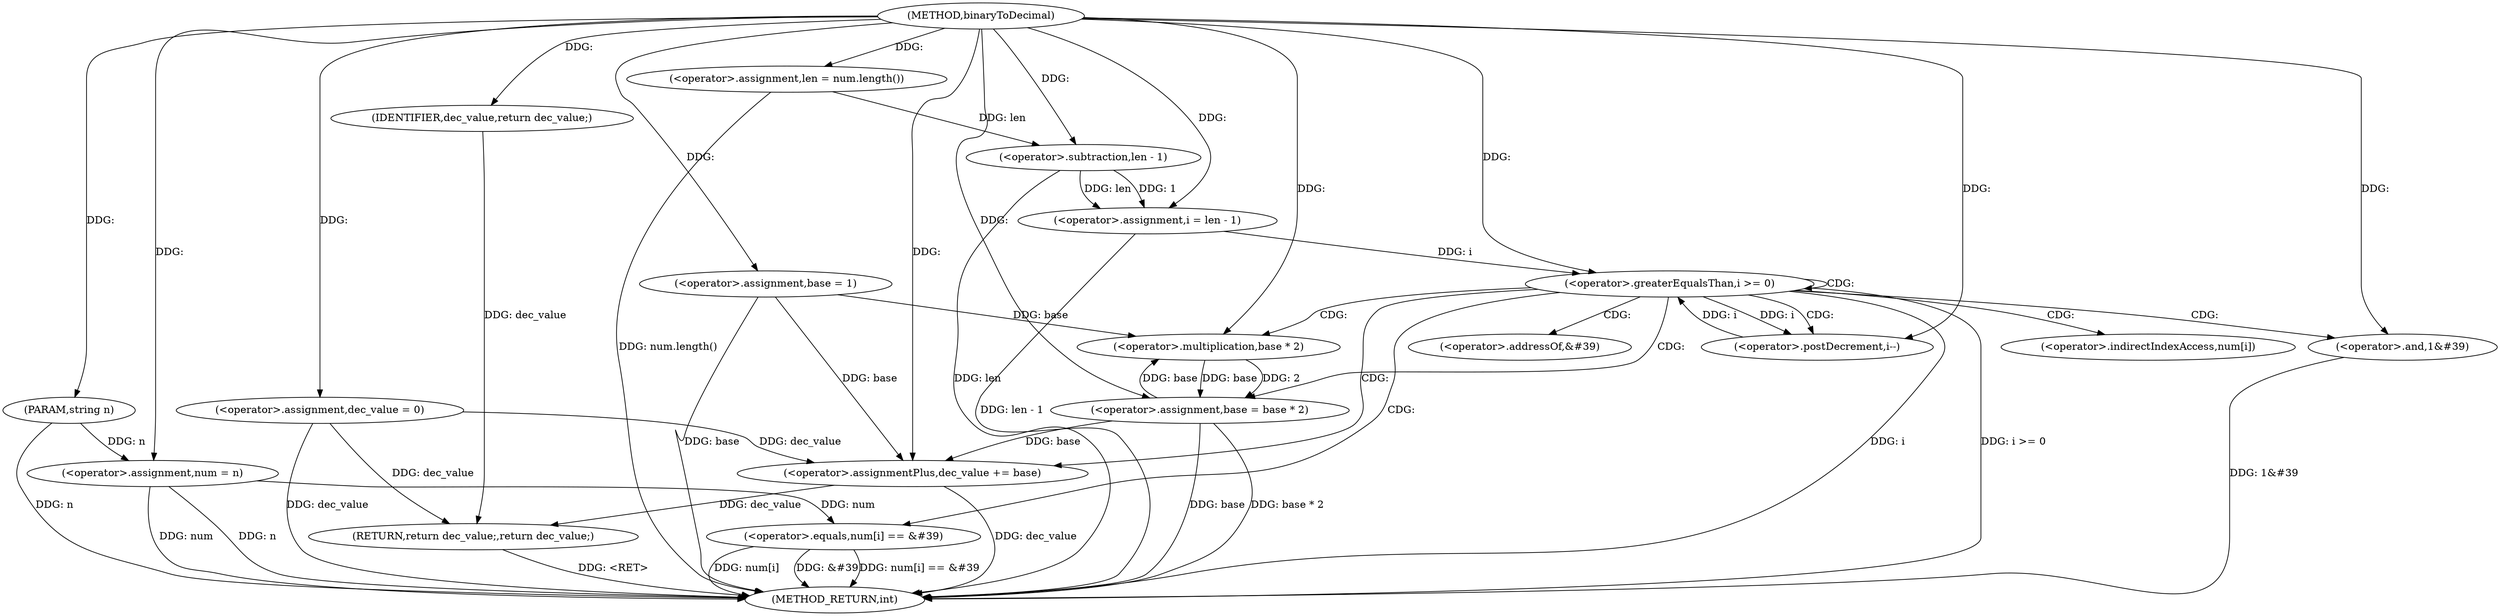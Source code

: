 digraph "binaryToDecimal" {  
"1000212" [label = "(METHOD,binaryToDecimal)" ]
"1000263" [label = "(METHOD_RETURN,int)" ]
"1000213" [label = "(PARAM,string n)" ]
"1000216" [label = "(<operator>.assignment,num = n)" ]
"1000220" [label = "(<operator>.assignment,dec_value = 0)" ]
"1000224" [label = "(<operator>.assignment,base = 1)" ]
"1000228" [label = "(<operator>.assignment,len = num.length())" ]
"1000261" [label = "(RETURN,return dec_value;,return dec_value;)" ]
"1000233" [label = "(<operator>.assignment,i = len - 1)" ]
"1000238" [label = "(<operator>.greaterEqualsThan,i >= 0)" ]
"1000241" [label = "(<operator>.postDecrement,i--)" ]
"1000262" [label = "(IDENTIFIER,dec_value,return dec_value;)" ]
"1000244" [label = "(<operator>.equals,num[i] == &#39)" ]
"1000250" [label = "(<operator>.and,1&#39)" ]
"1000253" [label = "(<operator>.assignmentPlus,dec_value += base)" ]
"1000256" [label = "(<operator>.assignment,base = base * 2)" ]
"1000235" [label = "(<operator>.subtraction,len - 1)" ]
"1000258" [label = "(<operator>.multiplication,base * 2)" ]
"1000245" [label = "(<operator>.indirectIndexAccess,num[i])" ]
"1000248" [label = "(<operator>.addressOf,&#39)" ]
  "1000261" -> "1000263"  [ label = "DDG: <RET>"] 
  "1000213" -> "1000263"  [ label = "DDG: n"] 
  "1000216" -> "1000263"  [ label = "DDG: num"] 
  "1000216" -> "1000263"  [ label = "DDG: n"] 
  "1000220" -> "1000263"  [ label = "DDG: dec_value"] 
  "1000224" -> "1000263"  [ label = "DDG: base"] 
  "1000228" -> "1000263"  [ label = "DDG: num.length()"] 
  "1000235" -> "1000263"  [ label = "DDG: len"] 
  "1000233" -> "1000263"  [ label = "DDG: len - 1"] 
  "1000238" -> "1000263"  [ label = "DDG: i"] 
  "1000238" -> "1000263"  [ label = "DDG: i >= 0"] 
  "1000244" -> "1000263"  [ label = "DDG: num[i]"] 
  "1000244" -> "1000263"  [ label = "DDG: &#39"] 
  "1000244" -> "1000263"  [ label = "DDG: num[i] == &#39"] 
  "1000250" -> "1000263"  [ label = "DDG: 1&#39"] 
  "1000253" -> "1000263"  [ label = "DDG: dec_value"] 
  "1000256" -> "1000263"  [ label = "DDG: base"] 
  "1000256" -> "1000263"  [ label = "DDG: base * 2"] 
  "1000212" -> "1000213"  [ label = "DDG: "] 
  "1000213" -> "1000216"  [ label = "DDG: n"] 
  "1000212" -> "1000216"  [ label = "DDG: "] 
  "1000212" -> "1000220"  [ label = "DDG: "] 
  "1000212" -> "1000224"  [ label = "DDG: "] 
  "1000212" -> "1000228"  [ label = "DDG: "] 
  "1000262" -> "1000261"  [ label = "DDG: dec_value"] 
  "1000220" -> "1000261"  [ label = "DDG: dec_value"] 
  "1000253" -> "1000261"  [ label = "DDG: dec_value"] 
  "1000235" -> "1000233"  [ label = "DDG: len"] 
  "1000235" -> "1000233"  [ label = "DDG: 1"] 
  "1000212" -> "1000262"  [ label = "DDG: "] 
  "1000212" -> "1000233"  [ label = "DDG: "] 
  "1000233" -> "1000238"  [ label = "DDG: i"] 
  "1000241" -> "1000238"  [ label = "DDG: i"] 
  "1000212" -> "1000238"  [ label = "DDG: "] 
  "1000238" -> "1000241"  [ label = "DDG: i"] 
  "1000212" -> "1000241"  [ label = "DDG: "] 
  "1000224" -> "1000253"  [ label = "DDG: base"] 
  "1000256" -> "1000253"  [ label = "DDG: base"] 
  "1000212" -> "1000253"  [ label = "DDG: "] 
  "1000258" -> "1000256"  [ label = "DDG: 2"] 
  "1000258" -> "1000256"  [ label = "DDG: base"] 
  "1000228" -> "1000235"  [ label = "DDG: len"] 
  "1000212" -> "1000235"  [ label = "DDG: "] 
  "1000216" -> "1000244"  [ label = "DDG: num"] 
  "1000212" -> "1000250"  [ label = "DDG: "] 
  "1000220" -> "1000253"  [ label = "DDG: dec_value"] 
  "1000212" -> "1000256"  [ label = "DDG: "] 
  "1000212" -> "1000258"  [ label = "DDG: "] 
  "1000224" -> "1000258"  [ label = "DDG: base"] 
  "1000256" -> "1000258"  [ label = "DDG: base"] 
  "1000238" -> "1000248"  [ label = "CDG: "] 
  "1000238" -> "1000241"  [ label = "CDG: "] 
  "1000238" -> "1000258"  [ label = "CDG: "] 
  "1000238" -> "1000256"  [ label = "CDG: "] 
  "1000238" -> "1000253"  [ label = "CDG: "] 
  "1000238" -> "1000245"  [ label = "CDG: "] 
  "1000238" -> "1000244"  [ label = "CDG: "] 
  "1000238" -> "1000238"  [ label = "CDG: "] 
  "1000238" -> "1000250"  [ label = "CDG: "] 
}
